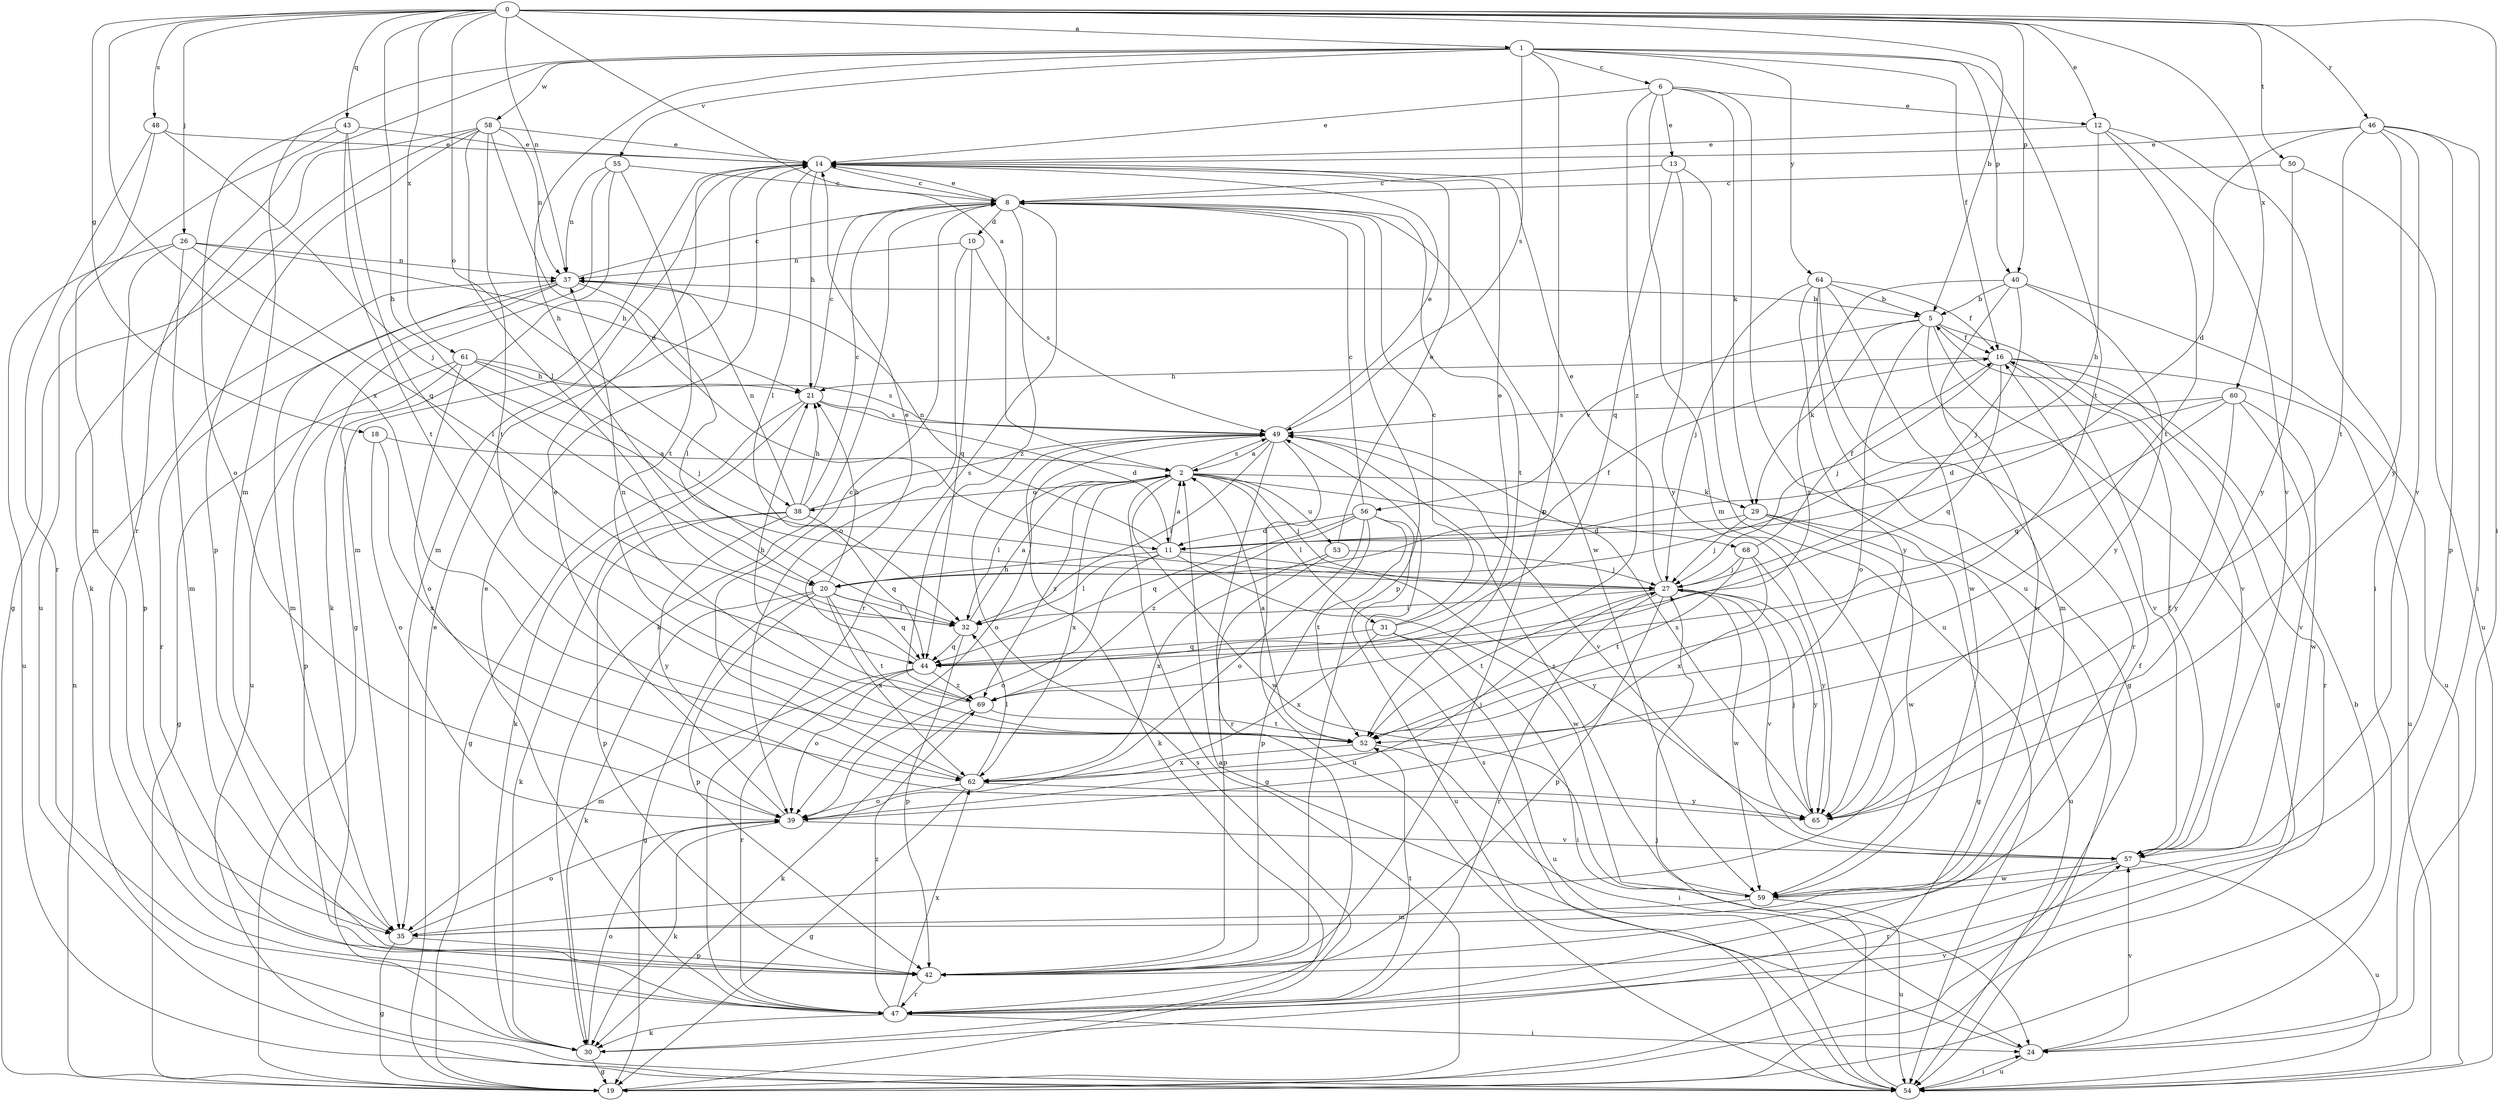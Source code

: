 strict digraph  {
0;
1;
2;
5;
6;
8;
10;
11;
12;
13;
14;
16;
18;
19;
20;
21;
24;
26;
27;
29;
30;
31;
32;
35;
37;
38;
39;
40;
42;
43;
44;
46;
47;
48;
49;
50;
52;
53;
54;
55;
56;
57;
58;
59;
60;
61;
62;
64;
65;
68;
69;
0 -> 1  [label=a];
0 -> 2  [label=a];
0 -> 5  [label=b];
0 -> 12  [label=e];
0 -> 18  [label=g];
0 -> 20  [label=h];
0 -> 24  [label=i];
0 -> 26  [label=j];
0 -> 37  [label=n];
0 -> 38  [label=o];
0 -> 40  [label=p];
0 -> 43  [label=q];
0 -> 46  [label=r];
0 -> 48  [label=s];
0 -> 50  [label=t];
0 -> 60  [label=x];
0 -> 61  [label=x];
0 -> 62  [label=x];
1 -> 6  [label=c];
1 -> 16  [label=f];
1 -> 20  [label=h];
1 -> 35  [label=m];
1 -> 40  [label=p];
1 -> 42  [label=p];
1 -> 47  [label=r];
1 -> 49  [label=s];
1 -> 52  [label=t];
1 -> 55  [label=v];
1 -> 58  [label=w];
1 -> 64  [label=y];
2 -> 19  [label=g];
2 -> 27  [label=j];
2 -> 29  [label=k];
2 -> 31  [label=l];
2 -> 32  [label=l];
2 -> 38  [label=o];
2 -> 49  [label=s];
2 -> 53  [label=u];
2 -> 59  [label=w];
2 -> 62  [label=x];
2 -> 68  [label=z];
2 -> 69  [label=z];
5 -> 16  [label=f];
5 -> 19  [label=g];
5 -> 29  [label=k];
5 -> 39  [label=o];
5 -> 56  [label=v];
5 -> 57  [label=v];
5 -> 59  [label=w];
6 -> 12  [label=e];
6 -> 13  [label=e];
6 -> 14  [label=e];
6 -> 29  [label=k];
6 -> 35  [label=m];
6 -> 54  [label=u];
6 -> 69  [label=z];
8 -> 10  [label=d];
8 -> 14  [label=e];
8 -> 30  [label=k];
8 -> 42  [label=p];
8 -> 47  [label=r];
8 -> 52  [label=t];
8 -> 59  [label=w];
8 -> 69  [label=z];
10 -> 37  [label=n];
10 -> 39  [label=o];
10 -> 44  [label=q];
10 -> 49  [label=s];
11 -> 2  [label=a];
11 -> 20  [label=h];
11 -> 32  [label=l];
11 -> 37  [label=n];
11 -> 39  [label=o];
11 -> 59  [label=w];
11 -> 65  [label=y];
12 -> 14  [label=e];
12 -> 20  [label=h];
12 -> 24  [label=i];
12 -> 52  [label=t];
12 -> 57  [label=v];
13 -> 8  [label=c];
13 -> 44  [label=q];
13 -> 54  [label=u];
13 -> 65  [label=y];
14 -> 8  [label=c];
14 -> 19  [label=g];
14 -> 21  [label=h];
14 -> 32  [label=l];
14 -> 35  [label=m];
16 -> 21  [label=h];
16 -> 27  [label=j];
16 -> 44  [label=q];
16 -> 47  [label=r];
16 -> 54  [label=u];
16 -> 57  [label=v];
18 -> 2  [label=a];
18 -> 39  [label=o];
18 -> 62  [label=x];
19 -> 5  [label=b];
19 -> 14  [label=e];
19 -> 37  [label=n];
19 -> 49  [label=s];
20 -> 16  [label=f];
20 -> 19  [label=g];
20 -> 21  [label=h];
20 -> 30  [label=k];
20 -> 32  [label=l];
20 -> 42  [label=p];
20 -> 44  [label=q];
20 -> 52  [label=t];
20 -> 62  [label=x];
21 -> 8  [label=c];
21 -> 11  [label=d];
21 -> 19  [label=g];
21 -> 30  [label=k];
21 -> 49  [label=s];
24 -> 2  [label=a];
24 -> 54  [label=u];
24 -> 57  [label=v];
26 -> 21  [label=h];
26 -> 32  [label=l];
26 -> 35  [label=m];
26 -> 37  [label=n];
26 -> 42  [label=p];
26 -> 54  [label=u];
27 -> 14  [label=e];
27 -> 32  [label=l];
27 -> 42  [label=p];
27 -> 47  [label=r];
27 -> 52  [label=t];
27 -> 57  [label=v];
27 -> 59  [label=w];
27 -> 65  [label=y];
29 -> 11  [label=d];
29 -> 19  [label=g];
29 -> 27  [label=j];
29 -> 54  [label=u];
29 -> 59  [label=w];
30 -> 19  [label=g];
30 -> 39  [label=o];
30 -> 57  [label=v];
31 -> 8  [label=c];
31 -> 14  [label=e];
31 -> 24  [label=i];
31 -> 44  [label=q];
31 -> 54  [label=u];
31 -> 62  [label=x];
32 -> 2  [label=a];
32 -> 42  [label=p];
32 -> 44  [label=q];
35 -> 19  [label=g];
35 -> 39  [label=o];
35 -> 42  [label=p];
37 -> 5  [label=b];
37 -> 8  [label=c];
37 -> 32  [label=l];
37 -> 35  [label=m];
37 -> 47  [label=r];
37 -> 54  [label=u];
38 -> 8  [label=c];
38 -> 21  [label=h];
38 -> 30  [label=k];
38 -> 37  [label=n];
38 -> 42  [label=p];
38 -> 44  [label=q];
38 -> 49  [label=s];
38 -> 65  [label=y];
39 -> 14  [label=e];
39 -> 27  [label=j];
39 -> 30  [label=k];
39 -> 57  [label=v];
40 -> 5  [label=b];
40 -> 27  [label=j];
40 -> 35  [label=m];
40 -> 54  [label=u];
40 -> 65  [label=y];
40 -> 69  [label=z];
42 -> 16  [label=f];
42 -> 47  [label=r];
43 -> 14  [label=e];
43 -> 39  [label=o];
43 -> 44  [label=q];
43 -> 52  [label=t];
43 -> 54  [label=u];
44 -> 14  [label=e];
44 -> 35  [label=m];
44 -> 39  [label=o];
44 -> 47  [label=r];
44 -> 69  [label=z];
46 -> 11  [label=d];
46 -> 14  [label=e];
46 -> 24  [label=i];
46 -> 42  [label=p];
46 -> 52  [label=t];
46 -> 57  [label=v];
46 -> 65  [label=y];
47 -> 14  [label=e];
47 -> 24  [label=i];
47 -> 30  [label=k];
47 -> 52  [label=t];
47 -> 62  [label=x];
47 -> 69  [label=z];
48 -> 14  [label=e];
48 -> 27  [label=j];
48 -> 35  [label=m];
48 -> 47  [label=r];
49 -> 2  [label=a];
49 -> 14  [label=e];
49 -> 30  [label=k];
49 -> 32  [label=l];
49 -> 39  [label=o];
49 -> 47  [label=r];
49 -> 54  [label=u];
49 -> 57  [label=v];
50 -> 8  [label=c];
50 -> 54  [label=u];
50 -> 65  [label=y];
52 -> 2  [label=a];
52 -> 24  [label=i];
52 -> 62  [label=x];
53 -> 14  [label=e];
53 -> 27  [label=j];
53 -> 42  [label=p];
53 -> 62  [label=x];
54 -> 24  [label=i];
54 -> 27  [label=j];
54 -> 49  [label=s];
55 -> 8  [label=c];
55 -> 30  [label=k];
55 -> 35  [label=m];
55 -> 37  [label=n];
55 -> 52  [label=t];
56 -> 8  [label=c];
56 -> 11  [label=d];
56 -> 39  [label=o];
56 -> 42  [label=p];
56 -> 44  [label=q];
56 -> 52  [label=t];
56 -> 54  [label=u];
56 -> 69  [label=z];
57 -> 16  [label=f];
57 -> 47  [label=r];
57 -> 54  [label=u];
57 -> 59  [label=w];
58 -> 11  [label=d];
58 -> 14  [label=e];
58 -> 19  [label=g];
58 -> 30  [label=k];
58 -> 32  [label=l];
58 -> 37  [label=n];
58 -> 42  [label=p];
58 -> 52  [label=t];
59 -> 35  [label=m];
59 -> 49  [label=s];
59 -> 54  [label=u];
60 -> 11  [label=d];
60 -> 44  [label=q];
60 -> 49  [label=s];
60 -> 57  [label=v];
60 -> 59  [label=w];
60 -> 65  [label=y];
61 -> 19  [label=g];
61 -> 21  [label=h];
61 -> 27  [label=j];
61 -> 39  [label=o];
61 -> 42  [label=p];
61 -> 49  [label=s];
62 -> 8  [label=c];
62 -> 19  [label=g];
62 -> 32  [label=l];
62 -> 39  [label=o];
62 -> 65  [label=y];
64 -> 5  [label=b];
64 -> 16  [label=f];
64 -> 19  [label=g];
64 -> 27  [label=j];
64 -> 47  [label=r];
64 -> 59  [label=w];
64 -> 65  [label=y];
65 -> 27  [label=j];
65 -> 49  [label=s];
68 -> 16  [label=f];
68 -> 27  [label=j];
68 -> 52  [label=t];
68 -> 62  [label=x];
68 -> 65  [label=y];
69 -> 21  [label=h];
69 -> 30  [label=k];
69 -> 37  [label=n];
69 -> 52  [label=t];
}
